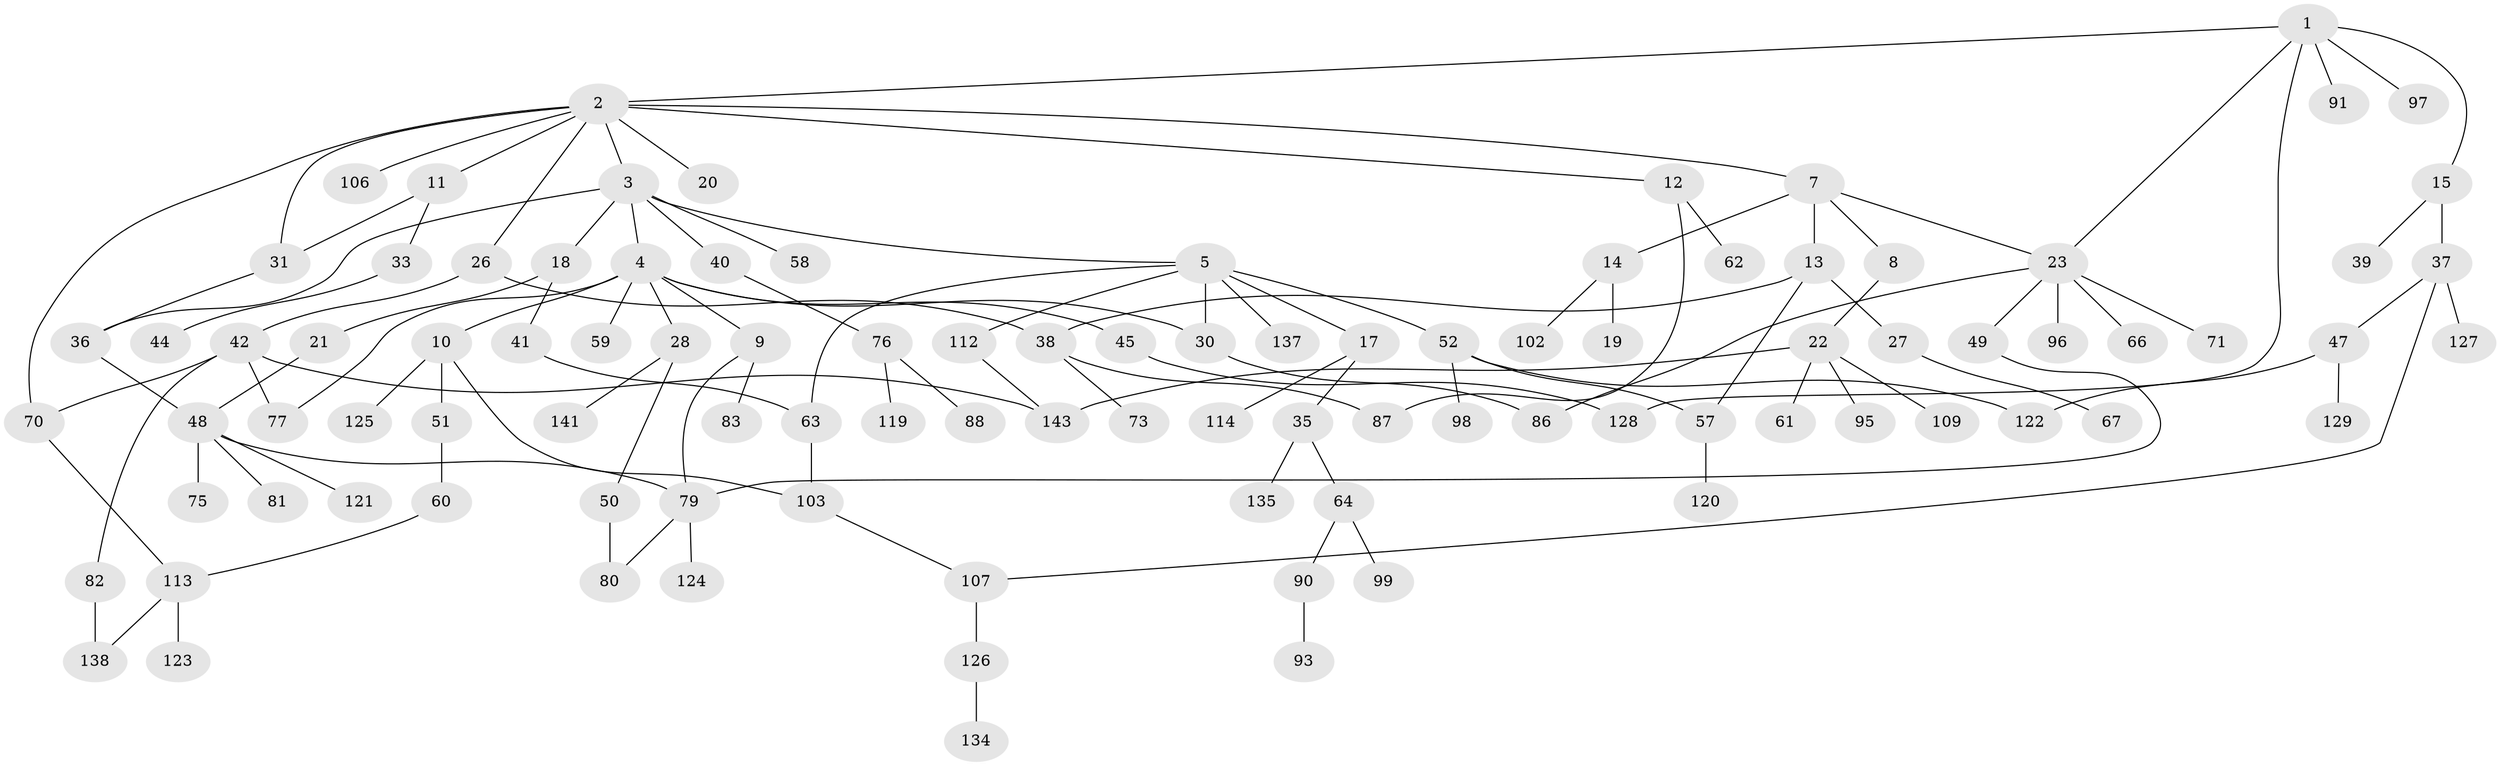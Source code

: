 // original degree distribution, {5: 0.0273972602739726, 7: 0.0136986301369863, 6: 0.0136986301369863, 2: 0.2534246575342466, 4: 0.13013698630136986, 3: 0.19863013698630136, 1: 0.363013698630137}
// Generated by graph-tools (version 1.1) at 2025/10/02/27/25 16:10:54]
// undirected, 100 vertices, 122 edges
graph export_dot {
graph [start="1"]
  node [color=gray90,style=filled];
  1 [super="+92"];
  2 [super="+6"];
  3 [super="+46"];
  4 [super="+16"];
  5 [super="+32"];
  7 [super="+89"];
  8;
  9 [super="+53"];
  10 [super="+34"];
  11 [super="+145"];
  12 [super="+68"];
  13;
  14 [super="+130"];
  15 [super="+117"];
  17 [super="+56"];
  18 [super="+85"];
  19 [super="+25"];
  20;
  21;
  22 [super="+29"];
  23 [super="+24"];
  26 [super="+72"];
  27 [super="+43"];
  28;
  30;
  31 [super="+111"];
  33 [super="+116"];
  35 [super="+100"];
  36 [super="+146"];
  37;
  38 [super="+55"];
  39;
  40;
  41;
  42 [super="+101"];
  44;
  45 [super="+136"];
  47 [super="+139"];
  48 [super="+54"];
  49 [super="+108"];
  50;
  51 [super="+74"];
  52;
  57 [super="+65"];
  58;
  59;
  60;
  61 [super="+69"];
  62;
  63 [super="+144"];
  64 [super="+84"];
  66 [super="+110"];
  67;
  70 [super="+105"];
  71;
  73;
  75 [super="+115"];
  76 [super="+78"];
  77 [super="+131"];
  79 [super="+94"];
  80 [super="+104"];
  81 [super="+132"];
  82;
  83;
  86;
  87;
  88 [super="+140"];
  90;
  91;
  93;
  95;
  96;
  97;
  98;
  99;
  102;
  103;
  106;
  107;
  109;
  112 [super="+118"];
  113 [super="+142"];
  114;
  119;
  120;
  121;
  122 [super="+133"];
  123;
  124;
  125;
  126;
  127;
  128;
  129;
  134;
  135;
  137;
  138;
  141;
  143;
  1 -- 2;
  1 -- 15;
  1 -- 23;
  1 -- 91;
  1 -- 128;
  1 -- 97;
  2 -- 3;
  2 -- 7;
  2 -- 12;
  2 -- 26;
  2 -- 70;
  2 -- 20;
  2 -- 106;
  2 -- 11;
  2 -- 31;
  3 -- 4;
  3 -- 5;
  3 -- 18;
  3 -- 40;
  3 -- 58;
  3 -- 36;
  4 -- 9;
  4 -- 10;
  4 -- 28;
  4 -- 45;
  4 -- 77;
  4 -- 59;
  4 -- 30;
  5 -- 17;
  5 -- 112;
  5 -- 137;
  5 -- 52;
  5 -- 30;
  5 -- 63;
  7 -- 8;
  7 -- 13;
  7 -- 14;
  7 -- 23;
  8 -- 22;
  9 -- 79;
  9 -- 83;
  10 -- 51;
  10 -- 103;
  10 -- 125;
  11 -- 33;
  11 -- 31;
  12 -- 62;
  12 -- 87;
  13 -- 27;
  13 -- 57;
  13 -- 38;
  14 -- 19;
  14 -- 102;
  15 -- 37;
  15 -- 39;
  17 -- 35;
  17 -- 114;
  18 -- 21;
  18 -- 41;
  21 -- 48;
  22 -- 61;
  22 -- 109;
  22 -- 95;
  22 -- 143;
  23 -- 66;
  23 -- 71;
  23 -- 86;
  23 -- 96;
  23 -- 49;
  26 -- 38;
  26 -- 42;
  27 -- 67;
  28 -- 50;
  28 -- 141;
  30 -- 86;
  31 -- 36;
  33 -- 44;
  35 -- 64;
  35 -- 135;
  36 -- 48;
  37 -- 47;
  37 -- 127;
  37 -- 107;
  38 -- 73;
  38 -- 87;
  40 -- 76;
  41 -- 63;
  42 -- 82;
  42 -- 77;
  42 -- 143;
  42 -- 70;
  45 -- 128;
  47 -- 129;
  47 -- 122;
  48 -- 75;
  48 -- 81;
  48 -- 121;
  48 -- 79;
  49 -- 79;
  50 -- 80;
  51 -- 60;
  52 -- 57;
  52 -- 98;
  52 -- 122;
  57 -- 120;
  60 -- 113;
  63 -- 103;
  64 -- 90;
  64 -- 99;
  70 -- 113;
  76 -- 119;
  76 -- 88;
  79 -- 80;
  79 -- 124;
  82 -- 138;
  90 -- 93;
  103 -- 107;
  107 -- 126;
  112 -- 143;
  113 -- 123;
  113 -- 138;
  126 -- 134;
}
